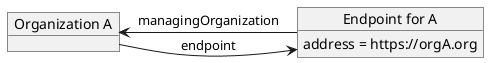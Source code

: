 @startuml dir-org-specific-endpoint-self
hide footbox

object "Organization A" as OrganizationA
object "Endpoint for A" as EndpointA
EndpointA : address = https://orgA.org

OrganizationA -> EndpointA : endpoint
OrganizationA <- EndpointA : managingOrganization

@enduml
